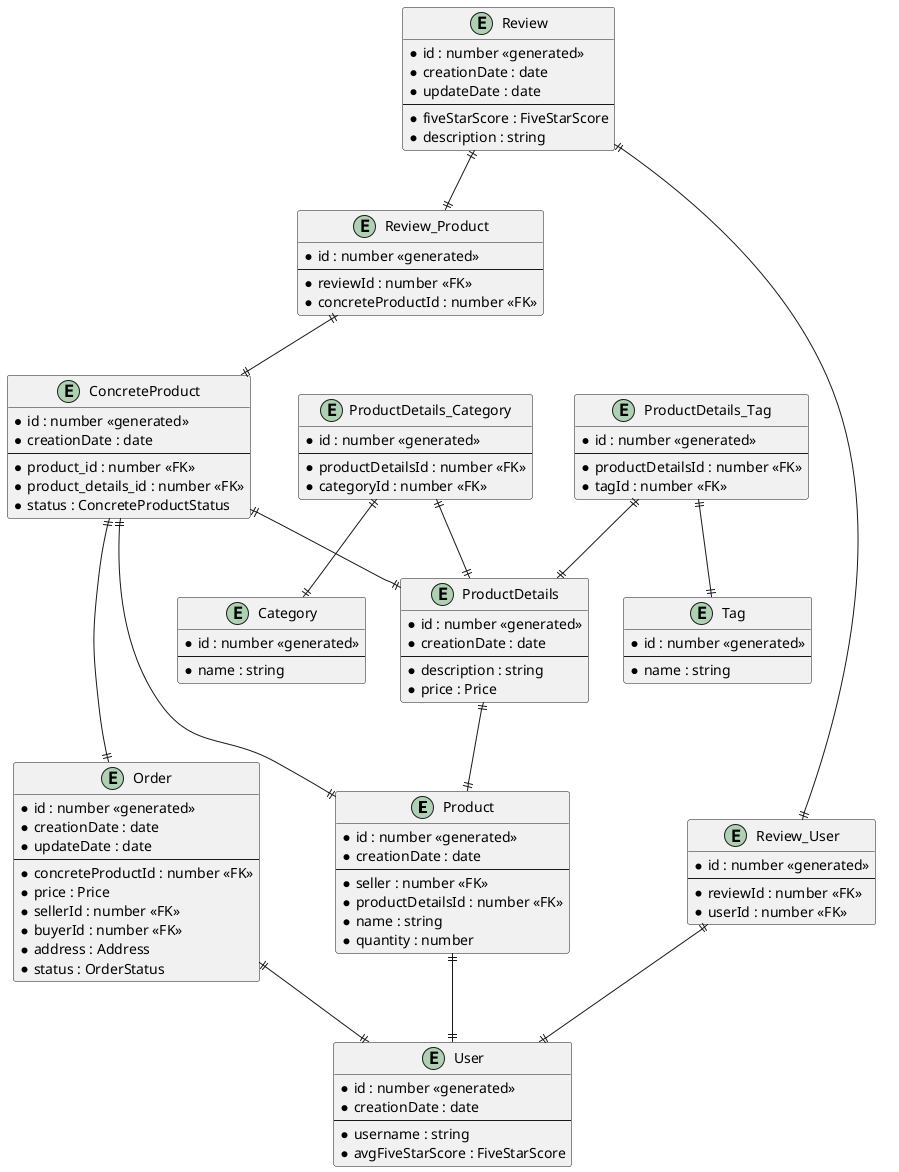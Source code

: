 @startuml
' skinparam linetype ortho

entity "Product" as product {
  *id : number <<generated>>
  *creationDate : date
  --
  *seller : number <<FK>>
  *productDetailsId : number <<FK>>
  *name : string
  *quantity : number
}

entity "ProductDetails" as productDetails {
  *id : number <<generated>>
  *creationDate : date
  --
  *description : string
  *price : Price
}

entity "ConcreteProduct" as concreteProduct {
  *id : number <<generated>>
  *creationDate : date
  --
  *product_id : number <<FK>>
  *product_details_id : number <<FK>>
  *status : ConcreteProductStatus
}

entity "ProductDetails_Category" as productDetails_Category {
  *id : number <<generated>>
  --
  *productDetailsId : number <<FK>>
  *categoryId : number <<FK>>
}

entity "ProductDetails_Tag" as productDetails_Tag {
  *id : number <<generated>>
  --
  *productDetailsId : number <<FK>>
  *tagId : number <<FK>>
}

entity "Tag" as tag {
  *id : number <<generated>>
  --
  *name : string
}

entity "Category" as category {
  *id : number <<generated>>
  --
  *name : string
}

entity "Review" as review {
  *id : number <<generated>>
  *creationDate : date
  *updateDate : date
  --
  *fiveStarScore : FiveStarScore
  *description : string
}

entity "Review_Product" as review_Product {
  *id : number <<generated>>
  --
  *reviewId : number <<FK>>
  *concreteProductId : number <<FK>>
}

entity "Review_User" as review_User {
  *id : number <<generated>>
  --
  *reviewId : number <<FK>>
  *userId : number <<FK>>
}

entity "User" as user {
  *id : number <<generated>>
  *creationDate : date
  --
  *username : string
  *avgFiveStarScore : FiveStarScore
}

entity "Order" as order {
  *id : number <<generated>>
  *creationDate : date
  *updateDate : date
  --
  *concreteProductId : number <<FK>>
  *price : Price
  *sellerId : number <<FK>>
  *buyerId : number <<FK>>
  *address : Address
  *status : OrderStatus
}

productDetails_Tag ||--|| tag
productDetails_Tag ||--|| productDetails
productDetails_Category ||--|| category
productDetails_Category ||--|| productDetails
productDetails ||--|| product

review_Product ||--|| concreteProduct
review_User ||--|| user
review ||--|| review_User
review ||--|| review_Product

order ||--|| user
product ||--|| user

concreteProduct ||--|| product
concreteProduct ||--|| productDetails
concreteProduct ||--|| order
@enduml

